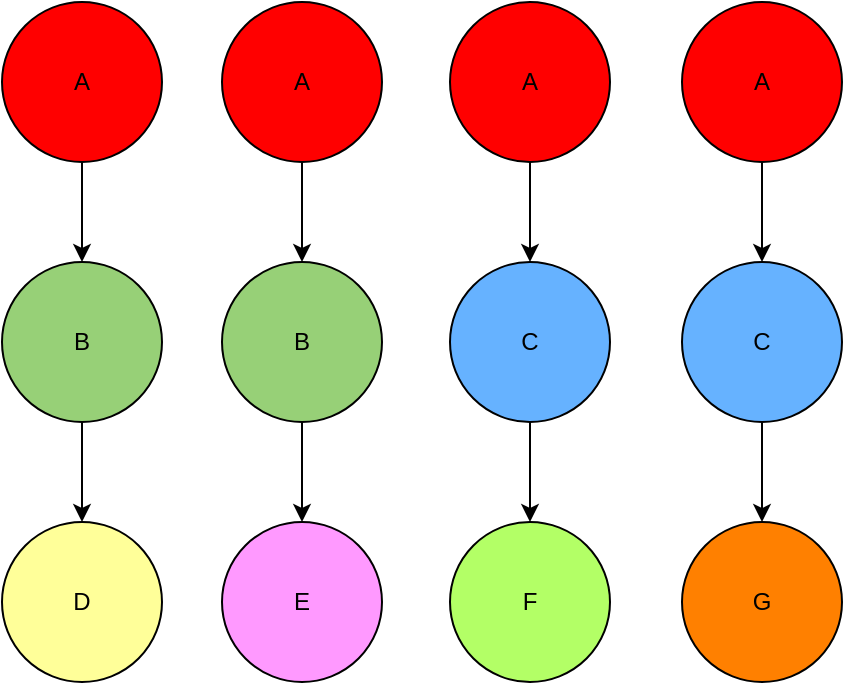 <mxfile version="19.0.3" type="device"><diagram id="KuM_cvz8r2hTHTRFuTd_" name="Sivu-1"><mxGraphModel dx="716" dy="2990" grid="1" gridSize="10" guides="1" tooltips="1" connect="1" arrows="1" fold="1" page="1" pageScale="1" pageWidth="827" pageHeight="1169" math="0" shadow="0"><root><mxCell id="0"/><mxCell id="1" parent="0"/><mxCell id="xnKtOOWTpOb9UWM5KJ7K-2" value="" style="endArrow=classic;html=1;rounded=0;exitX=0.5;exitY=1;exitDx=0;exitDy=0;exitPerimeter=0;entryX=0.5;entryY=0;entryDx=0;entryDy=0;" edge="1" parent="1" source="xnKtOOWTpOb9UWM5KJ7K-7" target="xnKtOOWTpOb9UWM5KJ7K-5"><mxGeometry width="50" height="50" relative="1" as="geometry"><mxPoint x="130" y="-1560" as="sourcePoint"/><mxPoint x="50" y="-1520" as="targetPoint"/></mxGeometry></mxCell><mxCell id="xnKtOOWTpOb9UWM5KJ7K-3" value="" style="endArrow=classic;html=1;rounded=0;exitX=0.5;exitY=1;exitDx=0;exitDy=0;entryX=0.5;entryY=0;entryDx=0;entryDy=0;" edge="1" parent="1" target="xnKtOOWTpOb9UWM5KJ7K-7"><mxGeometry width="50" height="50" relative="1" as="geometry"><mxPoint x="150" y="-1680" as="sourcePoint"/><mxPoint x="130" y="-1640" as="targetPoint"/></mxGeometry></mxCell><mxCell id="xnKtOOWTpOb9UWM5KJ7K-5" value="D" style="ellipse;whiteSpace=wrap;html=1;aspect=fixed;fillColor=#FFFF99;" vertex="1" parent="1"><mxGeometry x="110" y="-1500" width="80" height="80" as="geometry"/></mxCell><mxCell id="xnKtOOWTpOb9UWM5KJ7K-7" value="B" style="ellipse;whiteSpace=wrap;html=1;aspect=fixed;fillColor=#97D077;" vertex="1" parent="1"><mxGeometry x="110" y="-1630" width="80" height="80" as="geometry"/></mxCell><mxCell id="xnKtOOWTpOb9UWM5KJ7K-24" value="A" style="ellipse;whiteSpace=wrap;html=1;aspect=fixed;fillColor=#FF0000;" vertex="1" parent="1"><mxGeometry x="220" y="-1760" width="80" height="80" as="geometry"/></mxCell><mxCell id="xnKtOOWTpOb9UWM5KJ7K-25" value="" style="endArrow=classic;html=1;rounded=0;exitX=0.5;exitY=1;exitDx=0;exitDy=0;exitPerimeter=0;entryX=0.5;entryY=0;entryDx=0;entryDy=0;" edge="1" parent="1" source="xnKtOOWTpOb9UWM5KJ7K-28" target="xnKtOOWTpOb9UWM5KJ7K-27"><mxGeometry width="50" height="50" relative="1" as="geometry"><mxPoint x="240" y="-1560" as="sourcePoint"/><mxPoint x="160" y="-1520" as="targetPoint"/></mxGeometry></mxCell><mxCell id="xnKtOOWTpOb9UWM5KJ7K-26" value="" style="endArrow=classic;html=1;rounded=0;exitX=0.5;exitY=1;exitDx=0;exitDy=0;entryX=0.5;entryY=0;entryDx=0;entryDy=0;" edge="1" parent="1" source="xnKtOOWTpOb9UWM5KJ7K-24" target="xnKtOOWTpOb9UWM5KJ7K-28"><mxGeometry width="50" height="50" relative="1" as="geometry"><mxPoint x="410" y="-1680" as="sourcePoint"/><mxPoint x="240" y="-1640" as="targetPoint"/></mxGeometry></mxCell><mxCell id="xnKtOOWTpOb9UWM5KJ7K-27" value="E" style="ellipse;whiteSpace=wrap;html=1;aspect=fixed;fillColor=#FF99FF;" vertex="1" parent="1"><mxGeometry x="220" y="-1500" width="80" height="80" as="geometry"/></mxCell><mxCell id="xnKtOOWTpOb9UWM5KJ7K-28" value="B" style="ellipse;whiteSpace=wrap;html=1;aspect=fixed;fillColor=#97D077;" vertex="1" parent="1"><mxGeometry x="220" y="-1630" width="80" height="80" as="geometry"/></mxCell><mxCell id="xnKtOOWTpOb9UWM5KJ7K-29" value="A" style="ellipse;whiteSpace=wrap;html=1;aspect=fixed;fillColor=#FF0000;" vertex="1" parent="1"><mxGeometry x="334" y="-1760" width="80" height="80" as="geometry"/></mxCell><mxCell id="xnKtOOWTpOb9UWM5KJ7K-30" value="" style="endArrow=classic;html=1;rounded=0;exitX=0.5;exitY=1;exitDx=0;exitDy=0;exitPerimeter=0;entryX=0.5;entryY=0;entryDx=0;entryDy=0;" edge="1" parent="1" source="xnKtOOWTpOb9UWM5KJ7K-33" target="xnKtOOWTpOb9UWM5KJ7K-32"><mxGeometry width="50" height="50" relative="1" as="geometry"><mxPoint x="354" y="-1560" as="sourcePoint"/><mxPoint x="274" y="-1520" as="targetPoint"/></mxGeometry></mxCell><mxCell id="xnKtOOWTpOb9UWM5KJ7K-31" value="" style="endArrow=classic;html=1;rounded=0;exitX=0.5;exitY=1;exitDx=0;exitDy=0;entryX=0.5;entryY=0;entryDx=0;entryDy=0;" edge="1" parent="1" source="xnKtOOWTpOb9UWM5KJ7K-29" target="xnKtOOWTpOb9UWM5KJ7K-33"><mxGeometry width="50" height="50" relative="1" as="geometry"><mxPoint x="524" y="-1680" as="sourcePoint"/><mxPoint x="354" y="-1640" as="targetPoint"/></mxGeometry></mxCell><mxCell id="xnKtOOWTpOb9UWM5KJ7K-32" value="F" style="ellipse;whiteSpace=wrap;html=1;aspect=fixed;fillColor=#B3FF66;" vertex="1" parent="1"><mxGeometry x="334" y="-1500" width="80" height="80" as="geometry"/></mxCell><mxCell id="xnKtOOWTpOb9UWM5KJ7K-33" value="C" style="ellipse;whiteSpace=wrap;html=1;aspect=fixed;fillColor=#66B2FF;" vertex="1" parent="1"><mxGeometry x="334" y="-1630" width="80" height="80" as="geometry"/></mxCell><mxCell id="xnKtOOWTpOb9UWM5KJ7K-34" value="A" style="ellipse;whiteSpace=wrap;html=1;aspect=fixed;fillColor=#FF0000;" vertex="1" parent="1"><mxGeometry x="450" y="-1760" width="80" height="80" as="geometry"/></mxCell><mxCell id="xnKtOOWTpOb9UWM5KJ7K-35" value="" style="endArrow=classic;html=1;rounded=0;exitX=0.5;exitY=1;exitDx=0;exitDy=0;exitPerimeter=0;entryX=0.5;entryY=0;entryDx=0;entryDy=0;" edge="1" parent="1" source="xnKtOOWTpOb9UWM5KJ7K-38" target="xnKtOOWTpOb9UWM5KJ7K-37"><mxGeometry width="50" height="50" relative="1" as="geometry"><mxPoint x="470" y="-1560" as="sourcePoint"/><mxPoint x="390" y="-1520" as="targetPoint"/></mxGeometry></mxCell><mxCell id="xnKtOOWTpOb9UWM5KJ7K-36" value="" style="endArrow=classic;html=1;rounded=0;exitX=0.5;exitY=1;exitDx=0;exitDy=0;entryX=0.5;entryY=0;entryDx=0;entryDy=0;" edge="1" parent="1" source="xnKtOOWTpOb9UWM5KJ7K-34" target="xnKtOOWTpOb9UWM5KJ7K-38"><mxGeometry width="50" height="50" relative="1" as="geometry"><mxPoint x="640" y="-1680" as="sourcePoint"/><mxPoint x="470" y="-1640" as="targetPoint"/></mxGeometry></mxCell><mxCell id="xnKtOOWTpOb9UWM5KJ7K-37" value="G" style="ellipse;whiteSpace=wrap;html=1;aspect=fixed;fillColor=#FF8000;" vertex="1" parent="1"><mxGeometry x="450" y="-1500" width="80" height="80" as="geometry"/></mxCell><mxCell id="xnKtOOWTpOb9UWM5KJ7K-38" value="C" style="ellipse;whiteSpace=wrap;html=1;aspect=fixed;fillColor=#66B2FF;" vertex="1" parent="1"><mxGeometry x="450" y="-1630" width="80" height="80" as="geometry"/></mxCell><mxCell id="xnKtOOWTpOb9UWM5KJ7K-39" value="A" style="ellipse;whiteSpace=wrap;html=1;aspect=fixed;fillColor=#FF0000;" vertex="1" parent="1"><mxGeometry x="110" y="-1760" width="80" height="80" as="geometry"/></mxCell></root></mxGraphModel></diagram></mxfile>